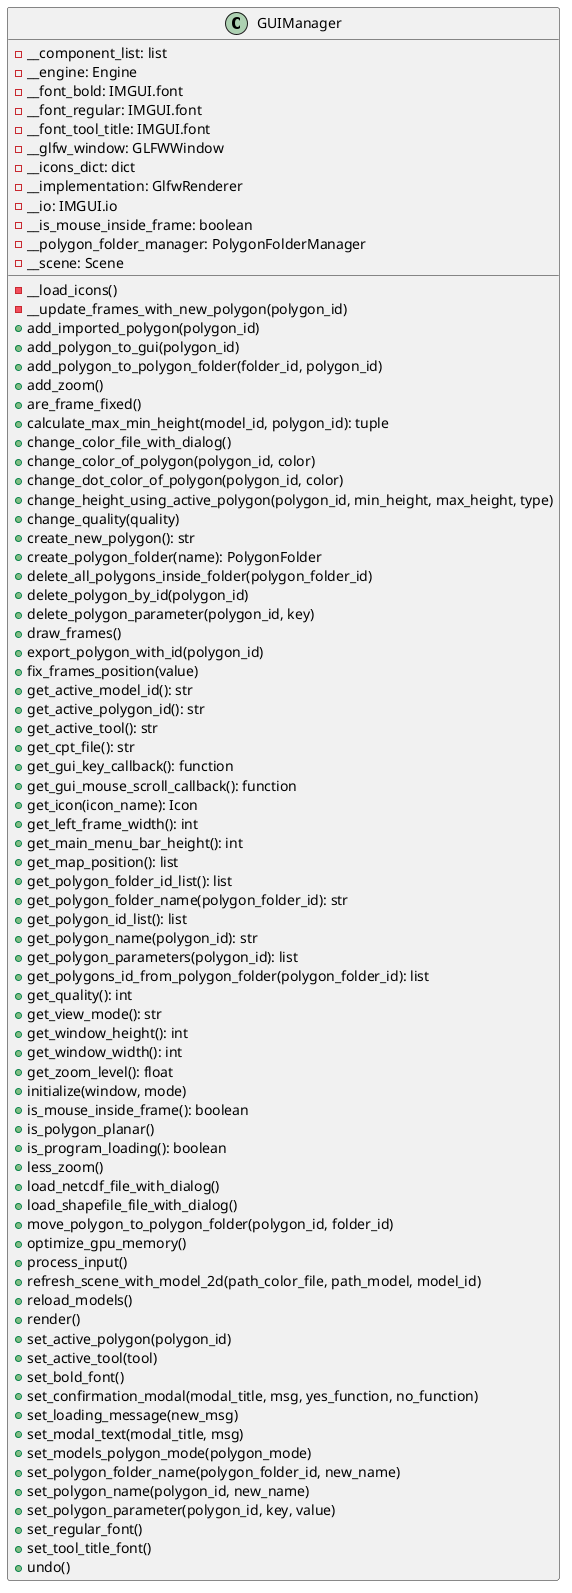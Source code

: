 @startuml
'https://plantuml.com/class-diagram
class GUIManager{
    - __component_list: list
    - __engine: Engine
    - __font_bold: IMGUI.font
    - __font_regular: IMGUI.font
    - __font_tool_title: IMGUI.font
    - __glfw_window: GLFWWindow
    - __icons_dict: dict
    - __implementation: GlfwRenderer
    - __io: IMGUI.io
    - __is_mouse_inside_frame: boolean
    - __polygon_folder_manager: PolygonFolderManager
    - __scene: Scene

    - __load_icons()
    - __update_frames_with_new_polygon(polygon_id)
    + add_imported_polygon(polygon_id)
    + add_polygon_to_gui(polygon_id)
    + add_polygon_to_polygon_folder(folder_id, polygon_id)
    + add_zoom()
    + are_frame_fixed()
    + calculate_max_min_height(model_id, polygon_id): tuple
    + change_color_file_with_dialog()
    + change_color_of_polygon(polygon_id, color)
    + change_dot_color_of_polygon(polygon_id, color)
    + change_height_using_active_polygon(polygon_id, min_height, max_height, type)
    + change_quality(quality)
    + create_new_polygon(): str
    + create_polygon_folder(name): PolygonFolder
    + delete_all_polygons_inside_folder(polygon_folder_id)
    + delete_polygon_by_id(polygon_id)
    + delete_polygon_parameter(polygon_id, key)
    + draw_frames()
    + export_polygon_with_id(polygon_id)
    + fix_frames_position(value)
    + get_active_model_id(): str
    + get_active_polygon_id(): str
    + get_active_tool(): str
    + get_cpt_file(): str
    + get_gui_key_callback(): function
    + get_gui_mouse_scroll_callback(): function
    + get_icon(icon_name): Icon
    + get_left_frame_width(): int
    + get_main_menu_bar_height(): int
    + get_map_position(): list
    + get_polygon_folder_id_list(): list
    + get_polygon_folder_name(polygon_folder_id): str
    + get_polygon_id_list(): list
    + get_polygon_name(polygon_id): str
    + get_polygon_parameters(polygon_id): list
    + get_polygons_id_from_polygon_folder(polygon_folder_id): list
    + get_quality(): int
    + get_view_mode(): str
    + get_window_height(): int
    + get_window_width(): int
    + get_zoom_level(): float
    + initialize(window, mode)
    + is_mouse_inside_frame(): boolean
    + is_polygon_planar()
    + is_program_loading(): boolean
    + less_zoom()
    + load_netcdf_file_with_dialog()
    + load_shapefile_file_with_dialog()
    + move_polygon_to_polygon_folder(polygon_id, folder_id)
    + optimize_gpu_memory()
    + process_input()
    + refresh_scene_with_model_2d(path_color_file, path_model, model_id)
    + reload_models()
    + render()
    + set_active_polygon(polygon_id)
    + set_active_tool(tool)
    + set_bold_font()
    + set_confirmation_modal(modal_title, msg, yes_function, no_function)
    + set_loading_message(new_msg)
    + set_modal_text(modal_title, msg)
    + set_models_polygon_mode(polygon_mode)
    + set_polygon_folder_name(polygon_folder_id, new_name)
    + set_polygon_name(polygon_id, new_name)
    + set_polygon_parameter(polygon_id, key, value)
    + set_regular_font()
    + set_tool_title_font()
    + undo()
}
@enduml